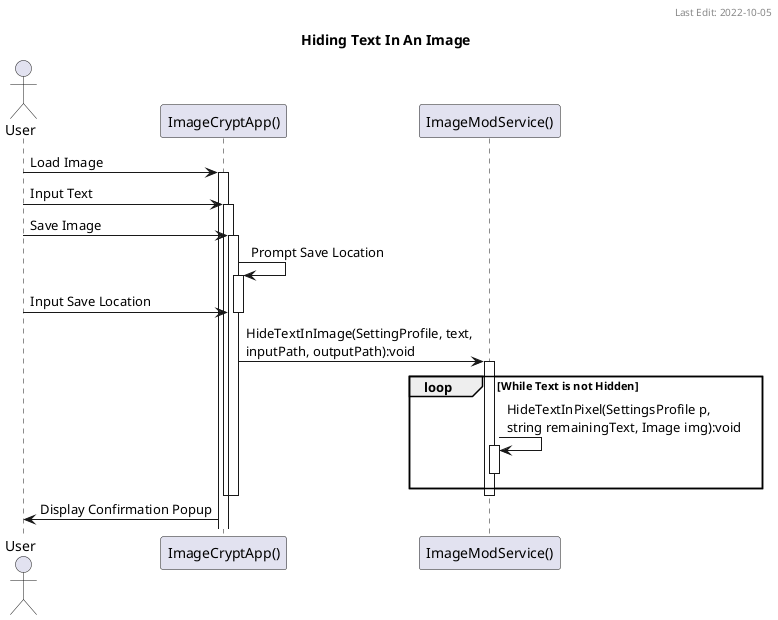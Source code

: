 'Author: Andrew Bounds
'Last Edit: 2022-05-10
@startuml Hiding Text In an Image
title Hiding Text In An Image
header Last Edit: 2022-10-05

actor       User                    as  user
participant "ImageCryptApp()"       as  gui
participant "ImageModService()"     as  mod

user -> gui ++ : Load Image

user -> gui ++ : Input Text

user -> gui ++ : Save Image

gui -> gui ++ : Prompt Save Location
user -> gui : Input Save Location
gui --

gui -> mod ++ : HideTextInImage(SettingProfile, text,\ninputPath, outputPath):void
loop While Text is not Hidden
    mod -> mod ++ : HideTextInPixel(SettingsProfile p, \nstring remainingText, Image img):void
    mod --
end
mod --
gui --
gui --

gui -> user : Display Confirmation Popup

@enduml